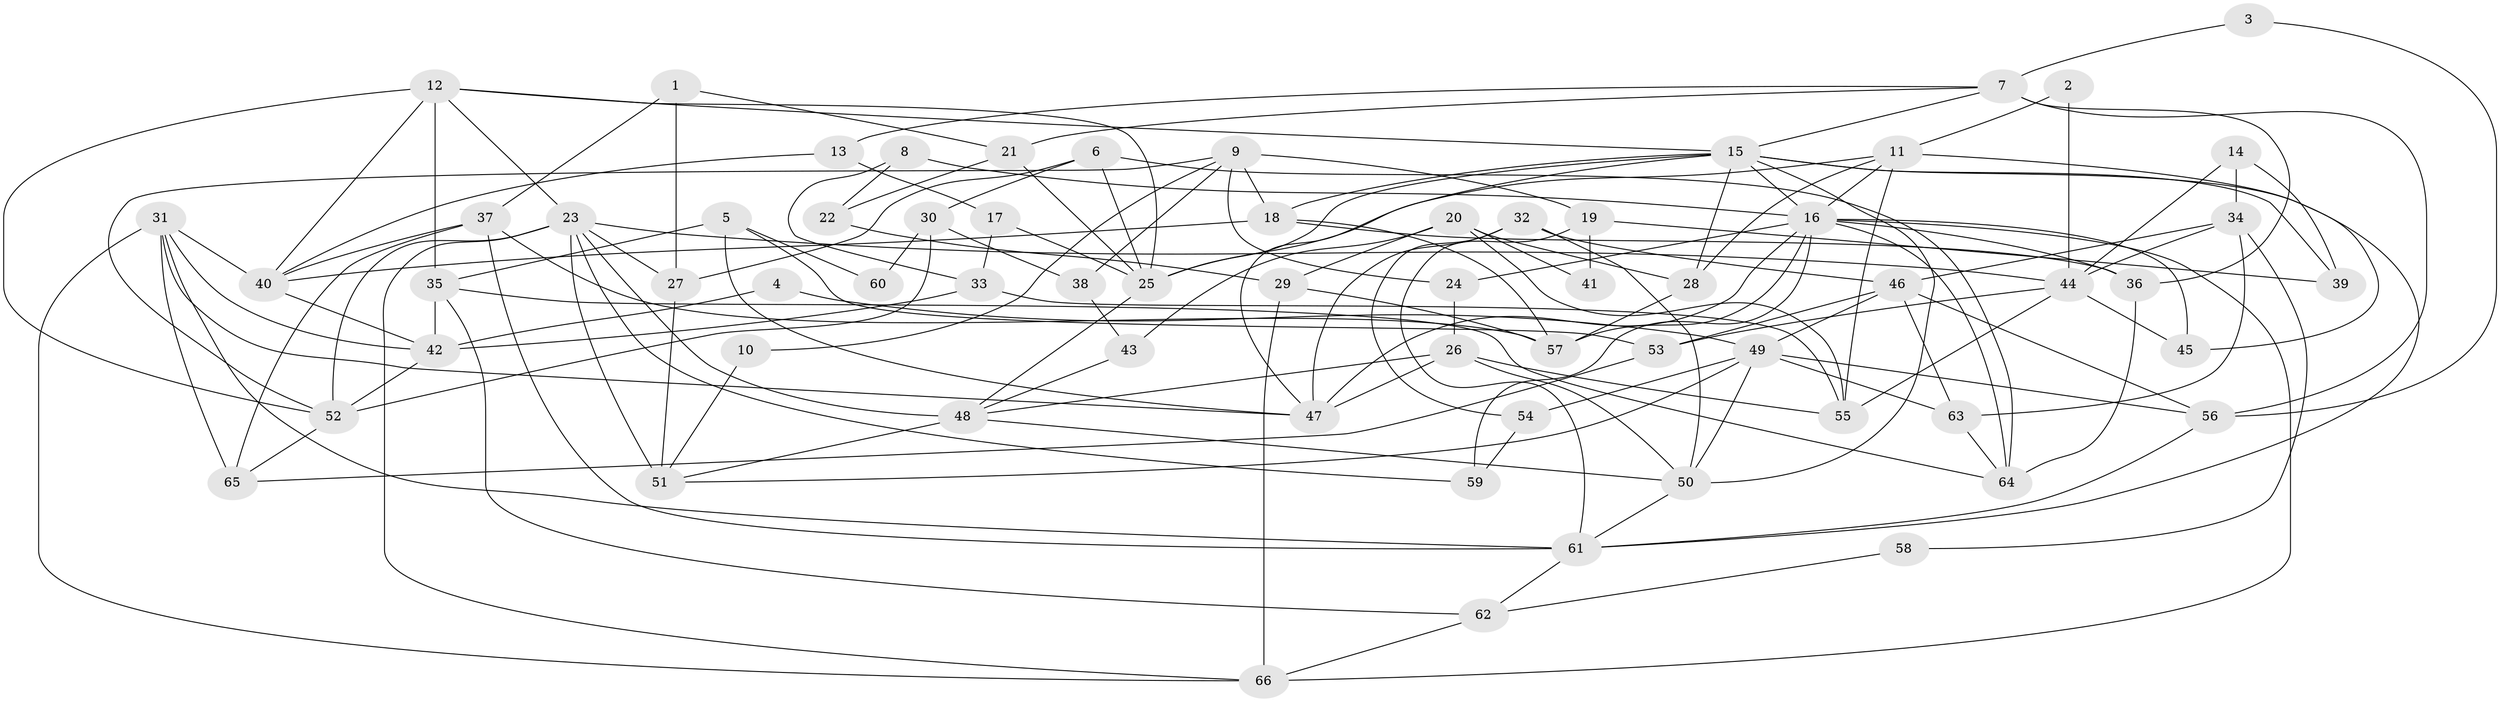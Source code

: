 // original degree distribution, {3: 0.3191489361702128, 2: 0.11702127659574468, 8: 0.031914893617021274, 4: 0.2765957446808511, 7: 0.0425531914893617, 6: 0.0851063829787234, 5: 0.1276595744680851}
// Generated by graph-tools (version 1.1) at 2025/37/03/04/25 23:37:07]
// undirected, 66 vertices, 151 edges
graph export_dot {
  node [color=gray90,style=filled];
  1;
  2;
  3;
  4;
  5;
  6;
  7;
  8;
  9;
  10;
  11;
  12;
  13;
  14;
  15;
  16;
  17;
  18;
  19;
  20;
  21;
  22;
  23;
  24;
  25;
  26;
  27;
  28;
  29;
  30;
  31;
  32;
  33;
  34;
  35;
  36;
  37;
  38;
  39;
  40;
  41;
  42;
  43;
  44;
  45;
  46;
  47;
  48;
  49;
  50;
  51;
  52;
  53;
  54;
  55;
  56;
  57;
  58;
  59;
  60;
  61;
  62;
  63;
  64;
  65;
  66;
  1 -- 21 [weight=1.0];
  1 -- 27 [weight=1.0];
  1 -- 37 [weight=1.0];
  2 -- 11 [weight=1.0];
  2 -- 44 [weight=1.0];
  3 -- 7 [weight=1.0];
  3 -- 56 [weight=1.0];
  4 -- 42 [weight=2.0];
  4 -- 49 [weight=1.0];
  5 -- 35 [weight=1.0];
  5 -- 47 [weight=1.0];
  5 -- 53 [weight=1.0];
  5 -- 60 [weight=1.0];
  6 -- 25 [weight=1.0];
  6 -- 27 [weight=1.0];
  6 -- 30 [weight=1.0];
  6 -- 64 [weight=1.0];
  7 -- 13 [weight=1.0];
  7 -- 15 [weight=1.0];
  7 -- 21 [weight=1.0];
  7 -- 36 [weight=1.0];
  7 -- 56 [weight=2.0];
  8 -- 16 [weight=1.0];
  8 -- 22 [weight=1.0];
  8 -- 33 [weight=1.0];
  9 -- 10 [weight=1.0];
  9 -- 18 [weight=1.0];
  9 -- 19 [weight=1.0];
  9 -- 24 [weight=1.0];
  9 -- 38 [weight=1.0];
  9 -- 52 [weight=1.0];
  10 -- 51 [weight=1.0];
  11 -- 16 [weight=1.0];
  11 -- 25 [weight=1.0];
  11 -- 28 [weight=1.0];
  11 -- 45 [weight=1.0];
  11 -- 55 [weight=1.0];
  12 -- 15 [weight=1.0];
  12 -- 23 [weight=1.0];
  12 -- 25 [weight=1.0];
  12 -- 35 [weight=1.0];
  12 -- 40 [weight=2.0];
  12 -- 52 [weight=1.0];
  13 -- 17 [weight=1.0];
  13 -- 40 [weight=1.0];
  14 -- 34 [weight=1.0];
  14 -- 39 [weight=1.0];
  14 -- 44 [weight=1.0];
  15 -- 16 [weight=1.0];
  15 -- 18 [weight=1.0];
  15 -- 25 [weight=1.0];
  15 -- 28 [weight=1.0];
  15 -- 39 [weight=1.0];
  15 -- 47 [weight=1.0];
  15 -- 50 [weight=1.0];
  15 -- 61 [weight=1.0];
  16 -- 24 [weight=1.0];
  16 -- 36 [weight=1.0];
  16 -- 45 [weight=1.0];
  16 -- 47 [weight=1.0];
  16 -- 57 [weight=1.0];
  16 -- 59 [weight=1.0];
  16 -- 64 [weight=1.0];
  16 -- 66 [weight=1.0];
  17 -- 25 [weight=1.0];
  17 -- 33 [weight=1.0];
  18 -- 36 [weight=1.0];
  18 -- 40 [weight=1.0];
  18 -- 57 [weight=1.0];
  19 -- 39 [weight=1.0];
  19 -- 41 [weight=1.0];
  19 -- 61 [weight=1.0];
  20 -- 28 [weight=1.0];
  20 -- 29 [weight=1.0];
  20 -- 41 [weight=1.0];
  20 -- 43 [weight=2.0];
  20 -- 55 [weight=1.0];
  21 -- 22 [weight=1.0];
  21 -- 25 [weight=1.0];
  22 -- 29 [weight=1.0];
  23 -- 27 [weight=1.0];
  23 -- 44 [weight=1.0];
  23 -- 48 [weight=1.0];
  23 -- 51 [weight=1.0];
  23 -- 52 [weight=1.0];
  23 -- 59 [weight=1.0];
  23 -- 66 [weight=1.0];
  24 -- 26 [weight=1.0];
  25 -- 48 [weight=1.0];
  26 -- 47 [weight=1.0];
  26 -- 48 [weight=1.0];
  26 -- 50 [weight=1.0];
  26 -- 55 [weight=1.0];
  27 -- 51 [weight=1.0];
  28 -- 57 [weight=1.0];
  29 -- 57 [weight=1.0];
  29 -- 66 [weight=1.0];
  30 -- 38 [weight=1.0];
  30 -- 52 [weight=1.0];
  30 -- 60 [weight=1.0];
  31 -- 40 [weight=1.0];
  31 -- 42 [weight=1.0];
  31 -- 47 [weight=1.0];
  31 -- 61 [weight=1.0];
  31 -- 65 [weight=1.0];
  31 -- 66 [weight=1.0];
  32 -- 46 [weight=1.0];
  32 -- 47 [weight=1.0];
  32 -- 50 [weight=1.0];
  32 -- 54 [weight=1.0];
  33 -- 42 [weight=1.0];
  33 -- 55 [weight=1.0];
  34 -- 44 [weight=1.0];
  34 -- 46 [weight=1.0];
  34 -- 58 [weight=1.0];
  34 -- 63 [weight=2.0];
  35 -- 42 [weight=1.0];
  35 -- 62 [weight=1.0];
  35 -- 64 [weight=1.0];
  36 -- 64 [weight=1.0];
  37 -- 40 [weight=1.0];
  37 -- 57 [weight=1.0];
  37 -- 61 [weight=1.0];
  37 -- 65 [weight=1.0];
  38 -- 43 [weight=1.0];
  40 -- 42 [weight=2.0];
  42 -- 52 [weight=1.0];
  43 -- 48 [weight=1.0];
  44 -- 45 [weight=1.0];
  44 -- 53 [weight=1.0];
  44 -- 55 [weight=1.0];
  46 -- 49 [weight=1.0];
  46 -- 53 [weight=1.0];
  46 -- 56 [weight=1.0];
  46 -- 63 [weight=1.0];
  48 -- 50 [weight=1.0];
  48 -- 51 [weight=1.0];
  49 -- 50 [weight=1.0];
  49 -- 51 [weight=1.0];
  49 -- 54 [weight=2.0];
  49 -- 56 [weight=1.0];
  49 -- 63 [weight=1.0];
  50 -- 61 [weight=1.0];
  52 -- 65 [weight=1.0];
  53 -- 65 [weight=1.0];
  54 -- 59 [weight=1.0];
  56 -- 61 [weight=1.0];
  58 -- 62 [weight=1.0];
  61 -- 62 [weight=1.0];
  62 -- 66 [weight=1.0];
  63 -- 64 [weight=1.0];
}
